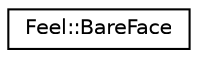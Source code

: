 digraph "Graphical Class Hierarchy"
{
 // LATEX_PDF_SIZE
  edge [fontname="Helvetica",fontsize="10",labelfontname="Helvetica",labelfontsize="10"];
  node [fontname="Helvetica",fontsize="10",shape=record];
  rankdir="LR";
  Node0 [label="Feel::BareFace",height=0.2,width=0.4,color="black", fillcolor="white", style="filled",URL="$structFeel_1_1BareFace.html",tooltip="The base Face class."];
}
